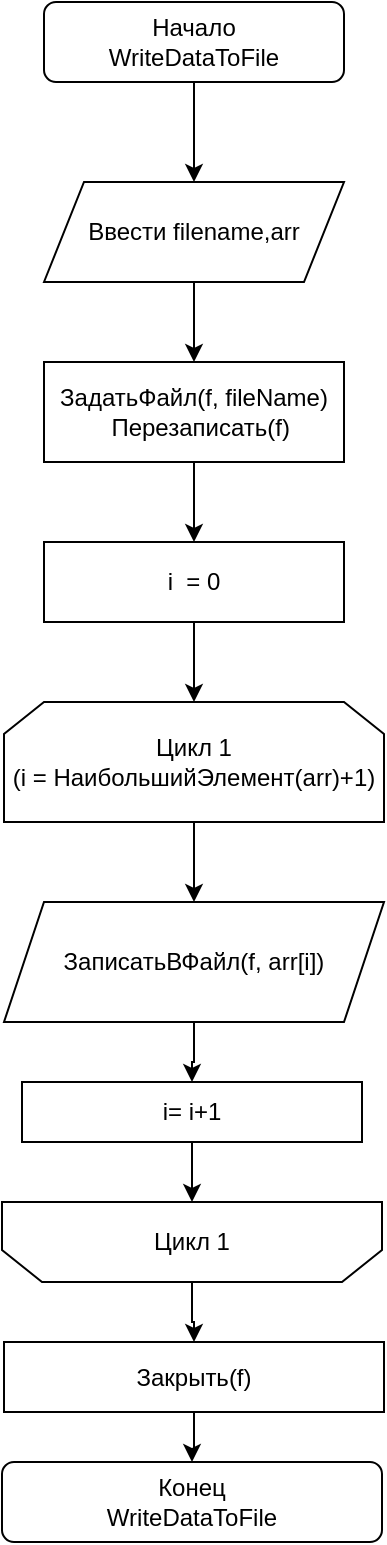 <mxfile version="25.0.3">
  <diagram name="Страница — 1" id="ObrJTJhlD1_BNXab8cbZ">
    <mxGraphModel dx="1434" dy="780" grid="1" gridSize="10" guides="1" tooltips="1" connect="1" arrows="1" fold="1" page="1" pageScale="1" pageWidth="827" pageHeight="1169" math="0" shadow="0">
      <root>
        <mxCell id="0" />
        <mxCell id="1" parent="0" />
        <mxCell id="B3hCheoWp8zwCmhWulEi-178" style="edgeStyle=orthogonalEdgeStyle;rounded=0;orthogonalLoop=1;jettySize=auto;html=1;" edge="1" parent="1" source="B3hCheoWp8zwCmhWulEi-179" target="B3hCheoWp8zwCmhWulEi-181">
          <mxGeometry relative="1" as="geometry">
            <mxPoint x="396" y="120" as="targetPoint" />
          </mxGeometry>
        </mxCell>
        <mxCell id="B3hCheoWp8zwCmhWulEi-179" value="Начало&lt;div&gt;WriteDataToFile&lt;/div&gt;" style="rounded=1;whiteSpace=wrap;html=1;" vertex="1" parent="1">
          <mxGeometry x="321" y="10" width="150" height="40" as="geometry" />
        </mxCell>
        <mxCell id="B3hCheoWp8zwCmhWulEi-180" style="edgeStyle=orthogonalEdgeStyle;rounded=0;orthogonalLoop=1;jettySize=auto;html=1;" edge="1" parent="1" source="B3hCheoWp8zwCmhWulEi-181" target="B3hCheoWp8zwCmhWulEi-183">
          <mxGeometry relative="1" as="geometry">
            <mxPoint x="396" y="200" as="targetPoint" />
          </mxGeometry>
        </mxCell>
        <mxCell id="B3hCheoWp8zwCmhWulEi-181" value="Ввести filename,arr" style="shape=parallelogram;perimeter=parallelogramPerimeter;whiteSpace=wrap;html=1;fixedSize=1;" vertex="1" parent="1">
          <mxGeometry x="321" y="100" width="150" height="50" as="geometry" />
        </mxCell>
        <mxCell id="B3hCheoWp8zwCmhWulEi-182" style="edgeStyle=orthogonalEdgeStyle;rounded=0;orthogonalLoop=1;jettySize=auto;html=1;" edge="1" parent="1" source="B3hCheoWp8zwCmhWulEi-183" target="B3hCheoWp8zwCmhWulEi-185">
          <mxGeometry relative="1" as="geometry">
            <mxPoint x="396" y="290" as="targetPoint" />
          </mxGeometry>
        </mxCell>
        <mxCell id="B3hCheoWp8zwCmhWulEi-183" value="&lt;div&gt;ЗадатьФайл(f, fileName)&lt;/div&gt;&lt;div&gt;&amp;nbsp; Перезаписать(f)&lt;/div&gt;" style="rounded=0;whiteSpace=wrap;html=1;" vertex="1" parent="1">
          <mxGeometry x="321" y="190" width="150" height="50" as="geometry" />
        </mxCell>
        <mxCell id="B3hCheoWp8zwCmhWulEi-184" style="edgeStyle=orthogonalEdgeStyle;rounded=0;orthogonalLoop=1;jettySize=auto;html=1;" edge="1" parent="1" source="B3hCheoWp8zwCmhWulEi-185" target="B3hCheoWp8zwCmhWulEi-187">
          <mxGeometry relative="1" as="geometry">
            <mxPoint x="396" y="360" as="targetPoint" />
          </mxGeometry>
        </mxCell>
        <mxCell id="B3hCheoWp8zwCmhWulEi-185" value="i&amp;nbsp; = 0" style="rounded=0;whiteSpace=wrap;html=1;" vertex="1" parent="1">
          <mxGeometry x="321" y="280" width="150" height="40" as="geometry" />
        </mxCell>
        <mxCell id="B3hCheoWp8zwCmhWulEi-186" style="edgeStyle=orthogonalEdgeStyle;rounded=0;orthogonalLoop=1;jettySize=auto;html=1;" edge="1" parent="1" source="B3hCheoWp8zwCmhWulEi-187">
          <mxGeometry relative="1" as="geometry">
            <mxPoint x="396" y="460" as="targetPoint" />
          </mxGeometry>
        </mxCell>
        <mxCell id="B3hCheoWp8zwCmhWulEi-187" value="Цикл 1&lt;div&gt;(i = НаибольшийЭлемент(arr)+1)&lt;/div&gt;" style="shape=loopLimit;whiteSpace=wrap;html=1;direction=east;" vertex="1" parent="1">
          <mxGeometry x="301" y="360" width="190" height="60" as="geometry" />
        </mxCell>
        <mxCell id="B3hCheoWp8zwCmhWulEi-200" style="edgeStyle=orthogonalEdgeStyle;rounded=0;orthogonalLoop=1;jettySize=auto;html=1;entryX=0.5;entryY=0;entryDx=0;entryDy=0;" edge="1" parent="1" source="B3hCheoWp8zwCmhWulEi-190" target="B3hCheoWp8zwCmhWulEi-193">
          <mxGeometry relative="1" as="geometry" />
        </mxCell>
        <mxCell id="B3hCheoWp8zwCmhWulEi-190" value="Закрыть(f)" style="rounded=0;whiteSpace=wrap;html=1;" vertex="1" parent="1">
          <mxGeometry x="301" y="680" width="190" height="35" as="geometry" />
        </mxCell>
        <mxCell id="B3hCheoWp8zwCmhWulEi-198" style="edgeStyle=orthogonalEdgeStyle;rounded=0;orthogonalLoop=1;jettySize=auto;html=1;entryX=0.5;entryY=0;entryDx=0;entryDy=0;" edge="1" parent="1" source="B3hCheoWp8zwCmhWulEi-192" target="B3hCheoWp8zwCmhWulEi-190">
          <mxGeometry relative="1" as="geometry" />
        </mxCell>
        <mxCell id="B3hCheoWp8zwCmhWulEi-192" value="Цикл 1" style="shape=loopLimit;whiteSpace=wrap;html=1;direction=west;" vertex="1" parent="1">
          <mxGeometry x="300" y="610" width="190" height="40" as="geometry" />
        </mxCell>
        <mxCell id="B3hCheoWp8zwCmhWulEi-193" value="&lt;div&gt;Конец&lt;/div&gt;&lt;div&gt;WriteDataToFile&lt;/div&gt;" style="rounded=1;whiteSpace=wrap;html=1;" vertex="1" parent="1">
          <mxGeometry x="300" y="740" width="190" height="40" as="geometry" />
        </mxCell>
        <mxCell id="B3hCheoWp8zwCmhWulEi-195" style="edgeStyle=orthogonalEdgeStyle;rounded=0;orthogonalLoop=1;jettySize=auto;html=1;" edge="1" parent="1" source="B3hCheoWp8zwCmhWulEi-194" target="B3hCheoWp8zwCmhWulEi-196">
          <mxGeometry relative="1" as="geometry">
            <mxPoint x="396" y="550" as="targetPoint" />
          </mxGeometry>
        </mxCell>
        <mxCell id="B3hCheoWp8zwCmhWulEi-194" value="ЗаписатьВФайл(f, arr[i])" style="shape=parallelogram;perimeter=parallelogramPerimeter;whiteSpace=wrap;html=1;fixedSize=1;" vertex="1" parent="1">
          <mxGeometry x="301" y="460" width="190" height="60" as="geometry" />
        </mxCell>
        <mxCell id="B3hCheoWp8zwCmhWulEi-197" style="edgeStyle=orthogonalEdgeStyle;rounded=0;orthogonalLoop=1;jettySize=auto;html=1;entryX=0.5;entryY=1;entryDx=0;entryDy=0;" edge="1" parent="1" source="B3hCheoWp8zwCmhWulEi-196" target="B3hCheoWp8zwCmhWulEi-192">
          <mxGeometry relative="1" as="geometry" />
        </mxCell>
        <mxCell id="B3hCheoWp8zwCmhWulEi-196" value="i= i+1" style="rounded=0;whiteSpace=wrap;html=1;" vertex="1" parent="1">
          <mxGeometry x="310" y="550" width="170" height="30" as="geometry" />
        </mxCell>
      </root>
    </mxGraphModel>
  </diagram>
</mxfile>
